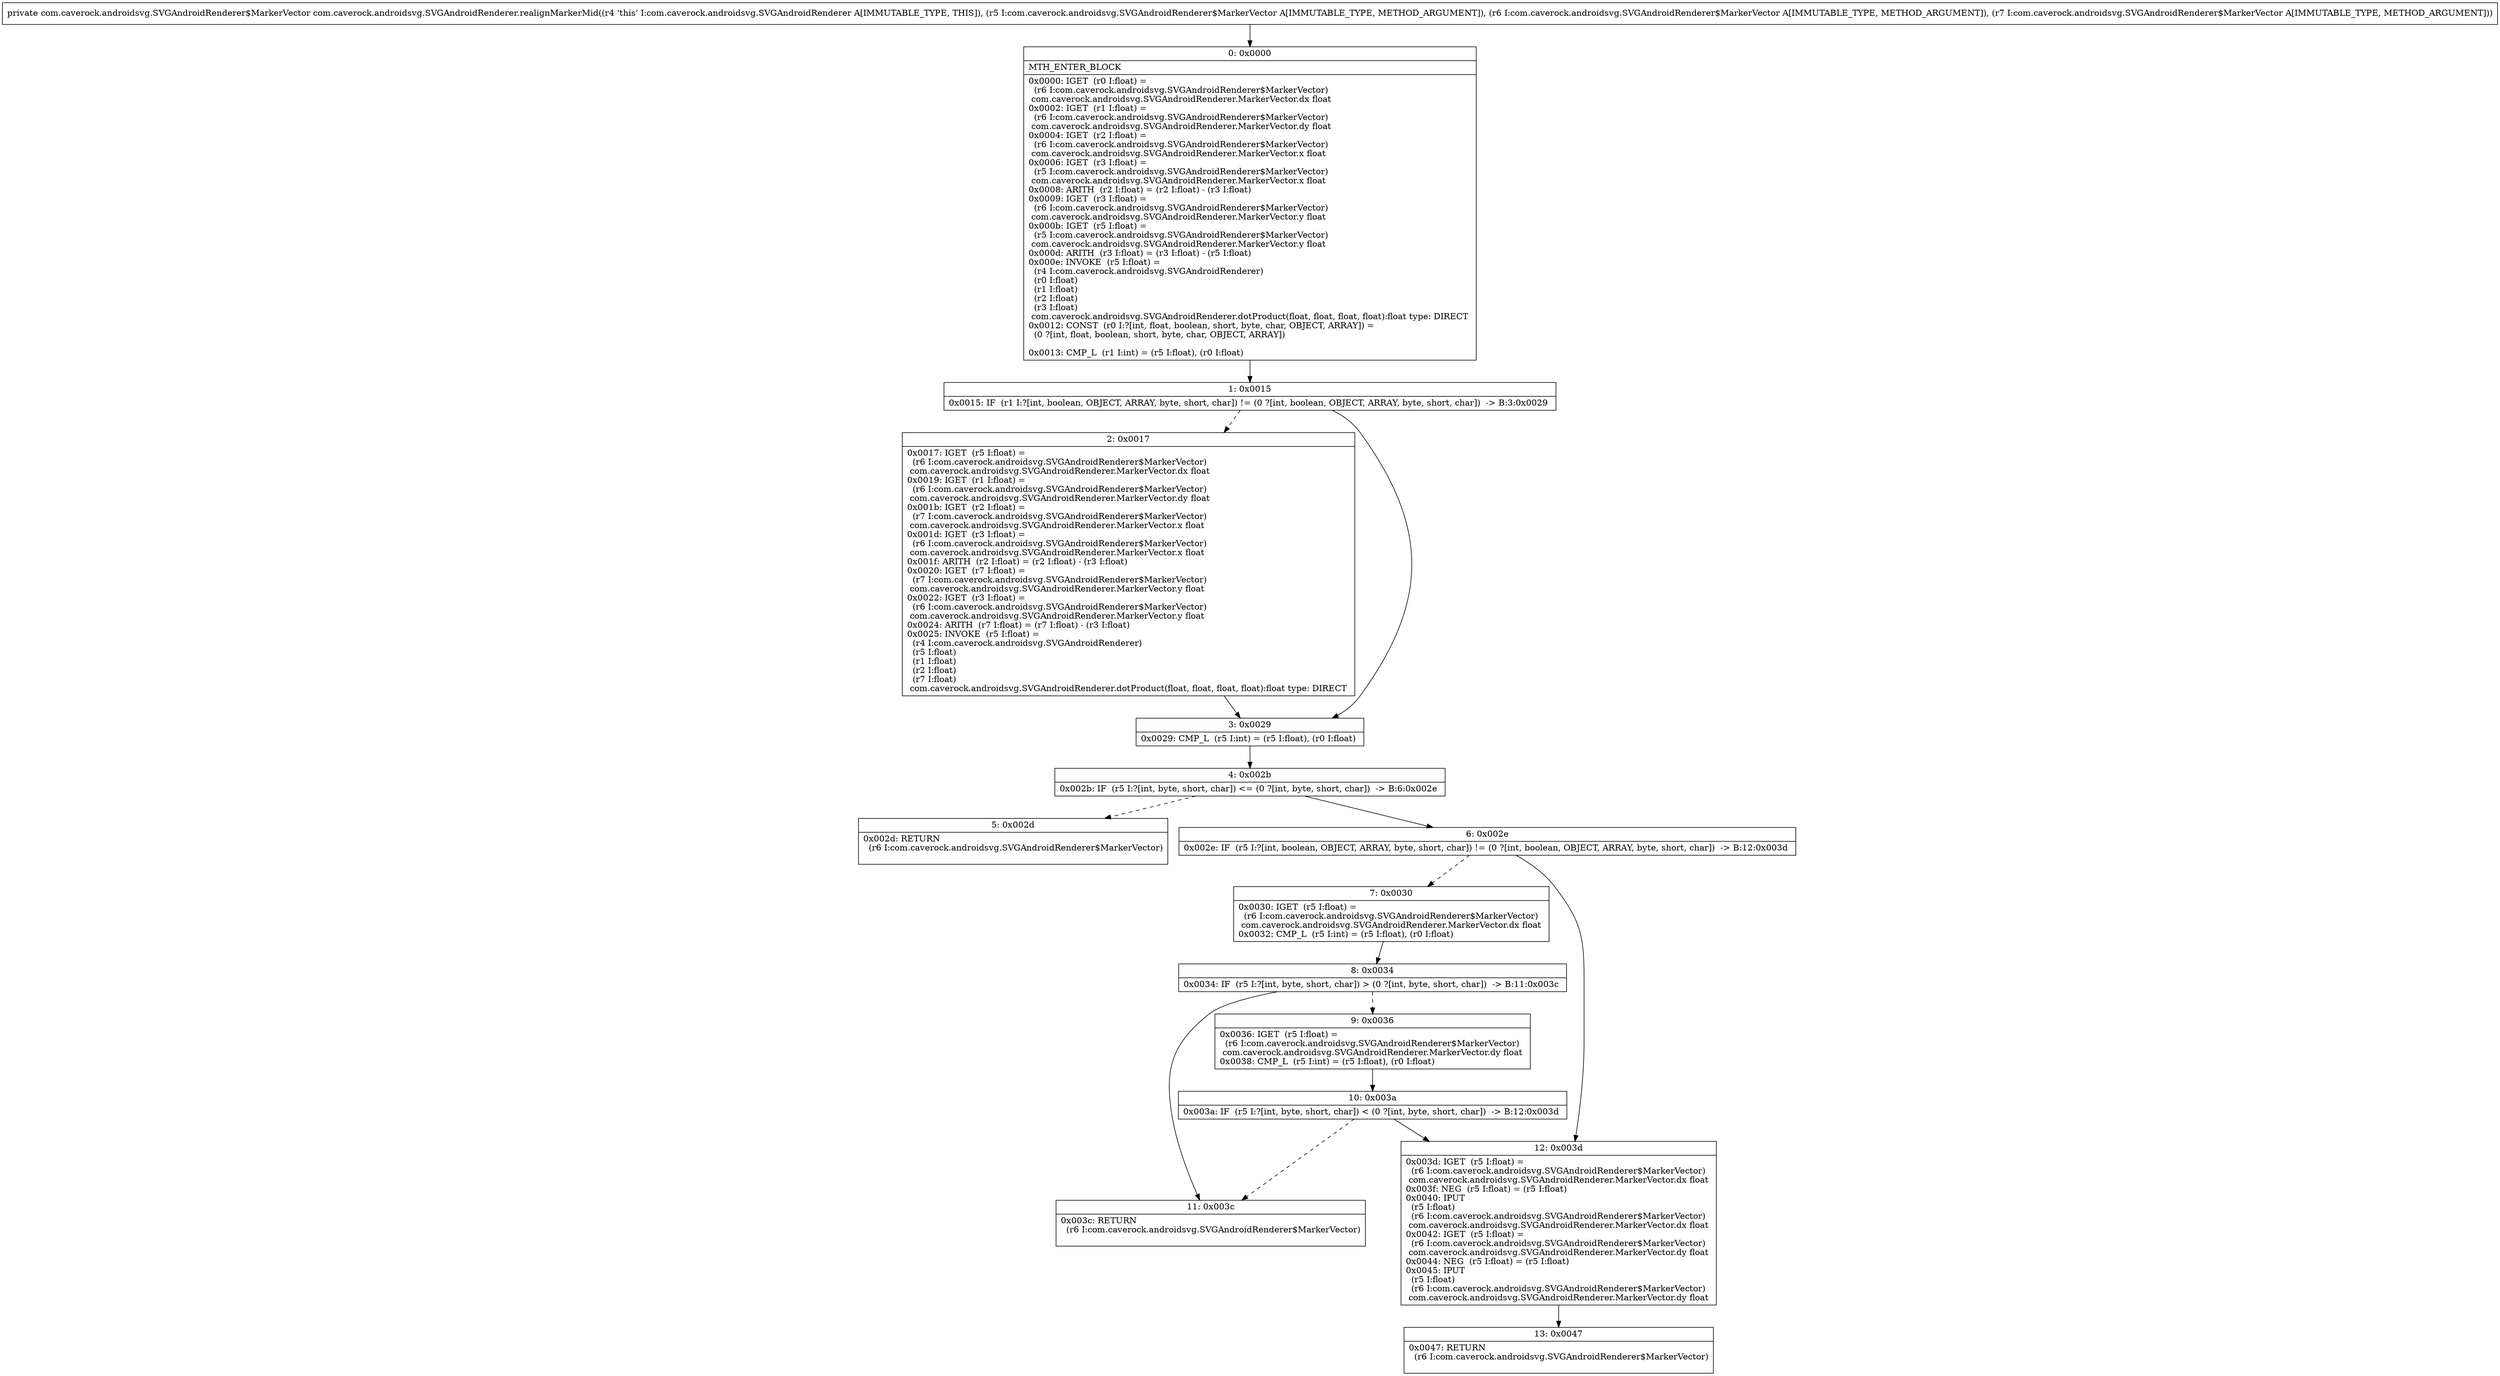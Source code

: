 digraph "CFG forcom.caverock.androidsvg.SVGAndroidRenderer.realignMarkerMid(Lcom\/caverock\/androidsvg\/SVGAndroidRenderer$MarkerVector;Lcom\/caverock\/androidsvg\/SVGAndroidRenderer$MarkerVector;Lcom\/caverock\/androidsvg\/SVGAndroidRenderer$MarkerVector;)Lcom\/caverock\/androidsvg\/SVGAndroidRenderer$MarkerVector;" {
Node_0 [shape=record,label="{0\:\ 0x0000|MTH_ENTER_BLOCK\l|0x0000: IGET  (r0 I:float) = \l  (r6 I:com.caverock.androidsvg.SVGAndroidRenderer$MarkerVector)\l com.caverock.androidsvg.SVGAndroidRenderer.MarkerVector.dx float \l0x0002: IGET  (r1 I:float) = \l  (r6 I:com.caverock.androidsvg.SVGAndroidRenderer$MarkerVector)\l com.caverock.androidsvg.SVGAndroidRenderer.MarkerVector.dy float \l0x0004: IGET  (r2 I:float) = \l  (r6 I:com.caverock.androidsvg.SVGAndroidRenderer$MarkerVector)\l com.caverock.androidsvg.SVGAndroidRenderer.MarkerVector.x float \l0x0006: IGET  (r3 I:float) = \l  (r5 I:com.caverock.androidsvg.SVGAndroidRenderer$MarkerVector)\l com.caverock.androidsvg.SVGAndroidRenderer.MarkerVector.x float \l0x0008: ARITH  (r2 I:float) = (r2 I:float) \- (r3 I:float) \l0x0009: IGET  (r3 I:float) = \l  (r6 I:com.caverock.androidsvg.SVGAndroidRenderer$MarkerVector)\l com.caverock.androidsvg.SVGAndroidRenderer.MarkerVector.y float \l0x000b: IGET  (r5 I:float) = \l  (r5 I:com.caverock.androidsvg.SVGAndroidRenderer$MarkerVector)\l com.caverock.androidsvg.SVGAndroidRenderer.MarkerVector.y float \l0x000d: ARITH  (r3 I:float) = (r3 I:float) \- (r5 I:float) \l0x000e: INVOKE  (r5 I:float) = \l  (r4 I:com.caverock.androidsvg.SVGAndroidRenderer)\l  (r0 I:float)\l  (r1 I:float)\l  (r2 I:float)\l  (r3 I:float)\l com.caverock.androidsvg.SVGAndroidRenderer.dotProduct(float, float, float, float):float type: DIRECT \l0x0012: CONST  (r0 I:?[int, float, boolean, short, byte, char, OBJECT, ARRAY]) = \l  (0 ?[int, float, boolean, short, byte, char, OBJECT, ARRAY])\l \l0x0013: CMP_L  (r1 I:int) = (r5 I:float), (r0 I:float) \l}"];
Node_1 [shape=record,label="{1\:\ 0x0015|0x0015: IF  (r1 I:?[int, boolean, OBJECT, ARRAY, byte, short, char]) != (0 ?[int, boolean, OBJECT, ARRAY, byte, short, char])  \-\> B:3:0x0029 \l}"];
Node_2 [shape=record,label="{2\:\ 0x0017|0x0017: IGET  (r5 I:float) = \l  (r6 I:com.caverock.androidsvg.SVGAndroidRenderer$MarkerVector)\l com.caverock.androidsvg.SVGAndroidRenderer.MarkerVector.dx float \l0x0019: IGET  (r1 I:float) = \l  (r6 I:com.caverock.androidsvg.SVGAndroidRenderer$MarkerVector)\l com.caverock.androidsvg.SVGAndroidRenderer.MarkerVector.dy float \l0x001b: IGET  (r2 I:float) = \l  (r7 I:com.caverock.androidsvg.SVGAndroidRenderer$MarkerVector)\l com.caverock.androidsvg.SVGAndroidRenderer.MarkerVector.x float \l0x001d: IGET  (r3 I:float) = \l  (r6 I:com.caverock.androidsvg.SVGAndroidRenderer$MarkerVector)\l com.caverock.androidsvg.SVGAndroidRenderer.MarkerVector.x float \l0x001f: ARITH  (r2 I:float) = (r2 I:float) \- (r3 I:float) \l0x0020: IGET  (r7 I:float) = \l  (r7 I:com.caverock.androidsvg.SVGAndroidRenderer$MarkerVector)\l com.caverock.androidsvg.SVGAndroidRenderer.MarkerVector.y float \l0x0022: IGET  (r3 I:float) = \l  (r6 I:com.caverock.androidsvg.SVGAndroidRenderer$MarkerVector)\l com.caverock.androidsvg.SVGAndroidRenderer.MarkerVector.y float \l0x0024: ARITH  (r7 I:float) = (r7 I:float) \- (r3 I:float) \l0x0025: INVOKE  (r5 I:float) = \l  (r4 I:com.caverock.androidsvg.SVGAndroidRenderer)\l  (r5 I:float)\l  (r1 I:float)\l  (r2 I:float)\l  (r7 I:float)\l com.caverock.androidsvg.SVGAndroidRenderer.dotProduct(float, float, float, float):float type: DIRECT \l}"];
Node_3 [shape=record,label="{3\:\ 0x0029|0x0029: CMP_L  (r5 I:int) = (r5 I:float), (r0 I:float) \l}"];
Node_4 [shape=record,label="{4\:\ 0x002b|0x002b: IF  (r5 I:?[int, byte, short, char]) \<= (0 ?[int, byte, short, char])  \-\> B:6:0x002e \l}"];
Node_5 [shape=record,label="{5\:\ 0x002d|0x002d: RETURN  \l  (r6 I:com.caverock.androidsvg.SVGAndroidRenderer$MarkerVector)\l \l}"];
Node_6 [shape=record,label="{6\:\ 0x002e|0x002e: IF  (r5 I:?[int, boolean, OBJECT, ARRAY, byte, short, char]) != (0 ?[int, boolean, OBJECT, ARRAY, byte, short, char])  \-\> B:12:0x003d \l}"];
Node_7 [shape=record,label="{7\:\ 0x0030|0x0030: IGET  (r5 I:float) = \l  (r6 I:com.caverock.androidsvg.SVGAndroidRenderer$MarkerVector)\l com.caverock.androidsvg.SVGAndroidRenderer.MarkerVector.dx float \l0x0032: CMP_L  (r5 I:int) = (r5 I:float), (r0 I:float) \l}"];
Node_8 [shape=record,label="{8\:\ 0x0034|0x0034: IF  (r5 I:?[int, byte, short, char]) \> (0 ?[int, byte, short, char])  \-\> B:11:0x003c \l}"];
Node_9 [shape=record,label="{9\:\ 0x0036|0x0036: IGET  (r5 I:float) = \l  (r6 I:com.caverock.androidsvg.SVGAndroidRenderer$MarkerVector)\l com.caverock.androidsvg.SVGAndroidRenderer.MarkerVector.dy float \l0x0038: CMP_L  (r5 I:int) = (r5 I:float), (r0 I:float) \l}"];
Node_10 [shape=record,label="{10\:\ 0x003a|0x003a: IF  (r5 I:?[int, byte, short, char]) \< (0 ?[int, byte, short, char])  \-\> B:12:0x003d \l}"];
Node_11 [shape=record,label="{11\:\ 0x003c|0x003c: RETURN  \l  (r6 I:com.caverock.androidsvg.SVGAndroidRenderer$MarkerVector)\l \l}"];
Node_12 [shape=record,label="{12\:\ 0x003d|0x003d: IGET  (r5 I:float) = \l  (r6 I:com.caverock.androidsvg.SVGAndroidRenderer$MarkerVector)\l com.caverock.androidsvg.SVGAndroidRenderer.MarkerVector.dx float \l0x003f: NEG  (r5 I:float) = (r5 I:float) \l0x0040: IPUT  \l  (r5 I:float)\l  (r6 I:com.caverock.androidsvg.SVGAndroidRenderer$MarkerVector)\l com.caverock.androidsvg.SVGAndroidRenderer.MarkerVector.dx float \l0x0042: IGET  (r5 I:float) = \l  (r6 I:com.caverock.androidsvg.SVGAndroidRenderer$MarkerVector)\l com.caverock.androidsvg.SVGAndroidRenderer.MarkerVector.dy float \l0x0044: NEG  (r5 I:float) = (r5 I:float) \l0x0045: IPUT  \l  (r5 I:float)\l  (r6 I:com.caverock.androidsvg.SVGAndroidRenderer$MarkerVector)\l com.caverock.androidsvg.SVGAndroidRenderer.MarkerVector.dy float \l}"];
Node_13 [shape=record,label="{13\:\ 0x0047|0x0047: RETURN  \l  (r6 I:com.caverock.androidsvg.SVGAndroidRenderer$MarkerVector)\l \l}"];
MethodNode[shape=record,label="{private com.caverock.androidsvg.SVGAndroidRenderer$MarkerVector com.caverock.androidsvg.SVGAndroidRenderer.realignMarkerMid((r4 'this' I:com.caverock.androidsvg.SVGAndroidRenderer A[IMMUTABLE_TYPE, THIS]), (r5 I:com.caverock.androidsvg.SVGAndroidRenderer$MarkerVector A[IMMUTABLE_TYPE, METHOD_ARGUMENT]), (r6 I:com.caverock.androidsvg.SVGAndroidRenderer$MarkerVector A[IMMUTABLE_TYPE, METHOD_ARGUMENT]), (r7 I:com.caverock.androidsvg.SVGAndroidRenderer$MarkerVector A[IMMUTABLE_TYPE, METHOD_ARGUMENT])) }"];
MethodNode -> Node_0;
Node_0 -> Node_1;
Node_1 -> Node_2[style=dashed];
Node_1 -> Node_3;
Node_2 -> Node_3;
Node_3 -> Node_4;
Node_4 -> Node_5[style=dashed];
Node_4 -> Node_6;
Node_6 -> Node_7[style=dashed];
Node_6 -> Node_12;
Node_7 -> Node_8;
Node_8 -> Node_9[style=dashed];
Node_8 -> Node_11;
Node_9 -> Node_10;
Node_10 -> Node_11[style=dashed];
Node_10 -> Node_12;
Node_12 -> Node_13;
}

